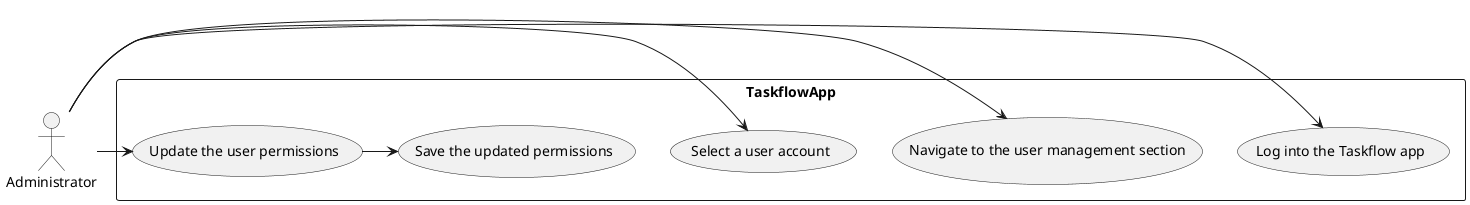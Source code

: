 @startuml
actor Administrator

rectangle TaskflowApp {
    usecase "Log into the Taskflow app" as UC1
    usecase "Navigate to the user management section" as UC2
    usecase "Select a user account" as UC3
    usecase "Update the user permissions" as UC4
    usecase "Save the updated permissions" as UC5
}

Administrator -> UC1
Administrator -> UC2
Administrator -> UC3
Administrator -> UC4
UC4 -> UC5

@enduml